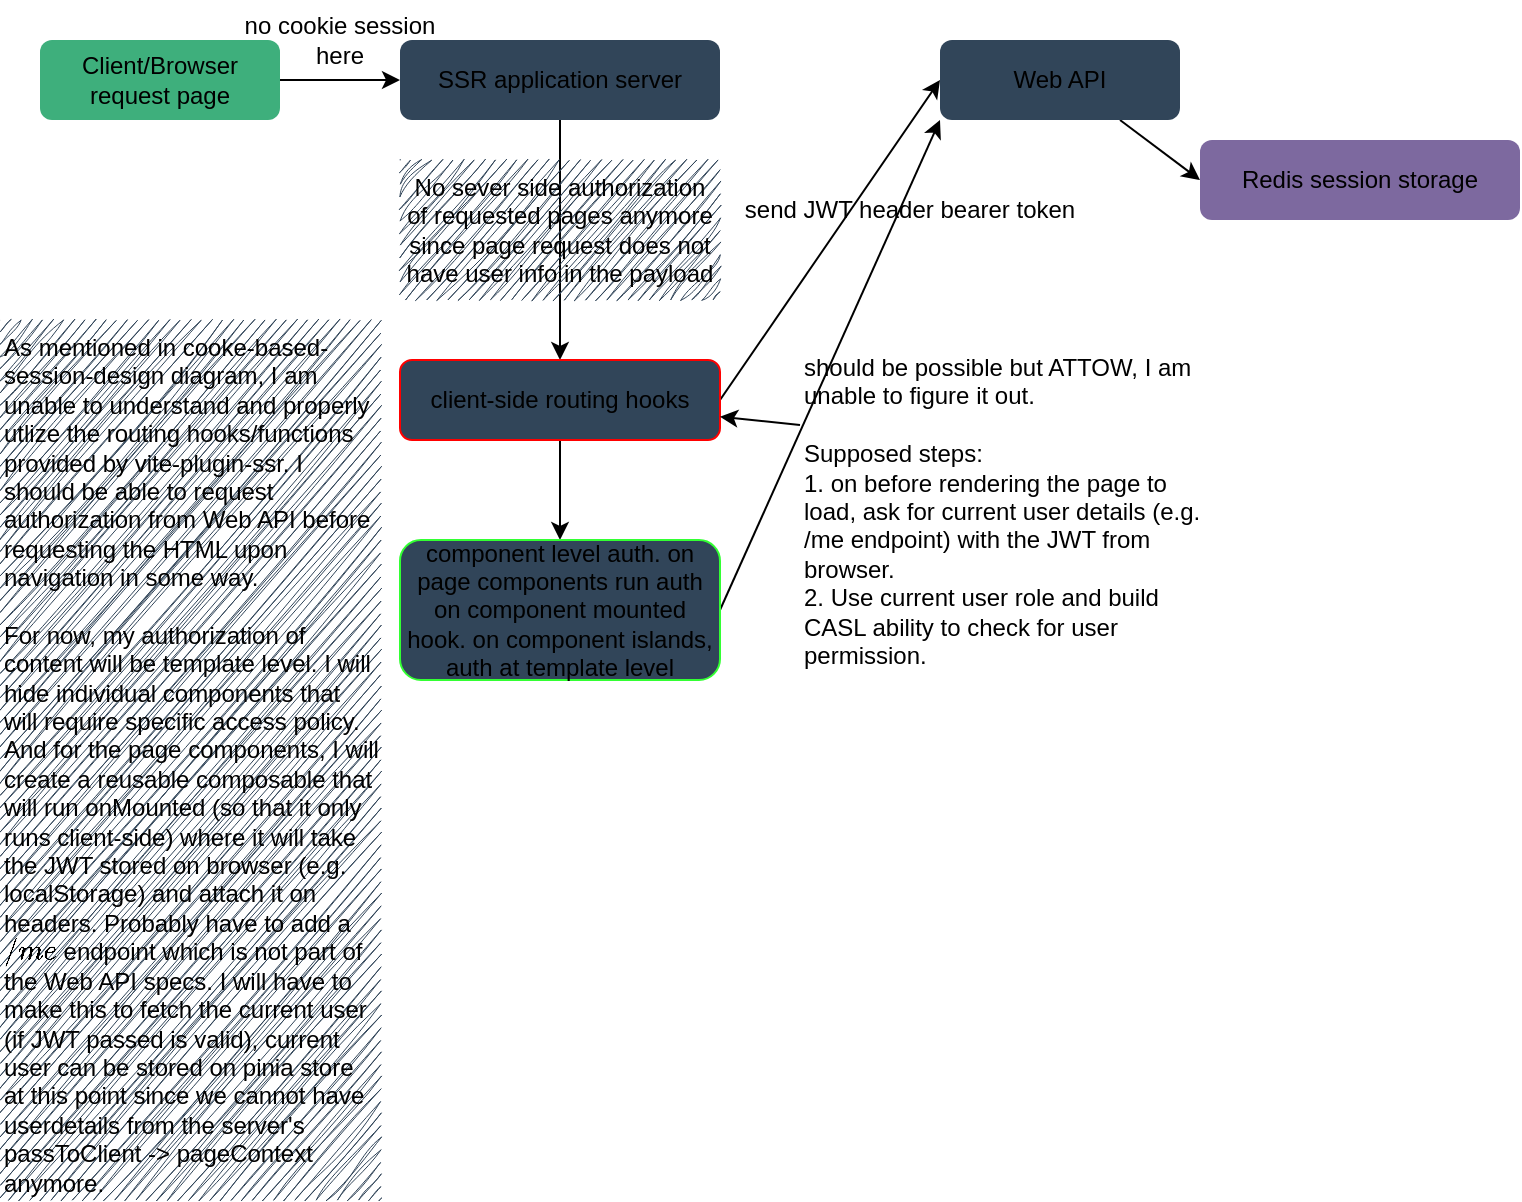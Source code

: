 <mxfile>
    <diagram id="uy3eqfMaQyZE9SiFHUju" name="Page-1">
        <mxGraphModel dx="1109" dy="489" grid="1" gridSize="10" guides="1" tooltips="1" connect="1" arrows="1" fold="1" page="1" pageScale="1" pageWidth="850" pageHeight="1100" math="0" shadow="0">
            <root>
                <mxCell id="0"/>
                <mxCell id="1" parent="0"/>
                <mxCell id="8" style="edgeStyle=none;html=1;exitX=1;exitY=0.5;exitDx=0;exitDy=0;entryX=0;entryY=0.5;entryDx=0;entryDy=0;" edge="1" parent="1" source="2" target="3">
                    <mxGeometry relative="1" as="geometry"/>
                </mxCell>
                <mxCell id="2" value="Client/Browser request page" style="rounded=1;whiteSpace=wrap;html=1;fillColor=#3EAF7C;strokeColor=none;" parent="1" vertex="1">
                    <mxGeometry x="60" y="60" width="120" height="40" as="geometry"/>
                </mxCell>
                <mxCell id="17" style="edgeStyle=none;html=1;exitX=0.5;exitY=1;exitDx=0;exitDy=0;" edge="1" parent="1" source="3" target="7">
                    <mxGeometry relative="1" as="geometry"/>
                </mxCell>
                <mxCell id="3" value="SSR application server" style="rounded=1;whiteSpace=wrap;html=1;fillColor=#314559;strokeColor=none;" parent="1" vertex="1">
                    <mxGeometry x="240" y="60" width="160" height="40" as="geometry"/>
                </mxCell>
                <mxCell id="4" value="No sever side authorization of requested pages anymore since page request does not have user info in the payload" style="rounded=0;whiteSpace=wrap;html=1;fillColor=#314559;strokeColor=none;glass=0;sketch=1;curveFitting=1;jiggle=2;shadow=0;" parent="1" vertex="1">
                    <mxGeometry x="240" y="120" width="160" height="70" as="geometry"/>
                </mxCell>
                <mxCell id="20" style="edgeStyle=none;html=1;exitX=0.75;exitY=1;exitDx=0;exitDy=0;entryX=0;entryY=0.5;entryDx=0;entryDy=0;" edge="1" parent="1" source="6" target="19">
                    <mxGeometry relative="1" as="geometry"/>
                </mxCell>
                <mxCell id="6" value="Web API" style="rounded=1;whiteSpace=wrap;html=1;fillColor=#314559;strokeColor=none;" vertex="1" parent="1">
                    <mxGeometry x="510" y="60" width="120" height="40" as="geometry"/>
                </mxCell>
                <mxCell id="12" style="edgeStyle=none;html=1;exitX=1;exitY=0.5;exitDx=0;exitDy=0;entryX=0;entryY=0.5;entryDx=0;entryDy=0;" edge="1" parent="1" source="7" target="6">
                    <mxGeometry relative="1" as="geometry">
                        <mxPoint x="500" y="90" as="targetPoint"/>
                    </mxGeometry>
                </mxCell>
                <mxCell id="16" style="edgeStyle=none;html=1;exitX=0.5;exitY=1;exitDx=0;exitDy=0;entryX=0.5;entryY=0;entryDx=0;entryDy=0;" edge="1" parent="1" source="7" target="15">
                    <mxGeometry relative="1" as="geometry"/>
                </mxCell>
                <mxCell id="7" value="client-side routing hooks" style="rounded=1;whiteSpace=wrap;html=1;fillColor=#314559;strokeColor=#FF0000;" vertex="1" parent="1">
                    <mxGeometry x="240" y="220" width="160" height="40" as="geometry"/>
                </mxCell>
                <mxCell id="9" value="no cookie session here" style="text;html=1;strokeColor=none;fillColor=none;align=center;verticalAlign=middle;whiteSpace=wrap;rounded=0;" vertex="1" parent="1">
                    <mxGeometry x="150" y="40" width="120" height="40" as="geometry"/>
                </mxCell>
                <mxCell id="10" value="As mentioned in cooke-based-session-design diagram, I am unable to understand and properly utlize the routing hooks/functions provided by vite-plugin-ssr. I should be able to request authorization from Web API before requesting the HTML upon navigation in some way.&lt;br&gt;&lt;br&gt;For now, my authorization of content will be template level. I will hide individual components that will require specific access policy. And for the page components, I will create a reusable composable that will run onMounted (so that it only runs client-side) where it will take the JWT stored on browser (e.g. localStorage) and attach it on headers. Probably have to add a `/me` endpoint which is not part of the Web API specs. I will have to make this to fetch the current user (if JWT passed is valid), current user can be stored on pinia store at this point since we cannot have userdetails from the server's passToClient -&amp;gt; pageContext anymore." style="rounded=0;whiteSpace=wrap;html=1;fillColor=#314559;strokeColor=none;glass=0;sketch=1;curveFitting=1;jiggle=2;shadow=0;align=left;verticalAlign=top;" vertex="1" parent="1">
                    <mxGeometry x="40" y="200" width="190" height="440" as="geometry"/>
                </mxCell>
                <mxCell id="13" value="send JWT header bearer token" style="text;html=1;strokeColor=none;fillColor=none;align=center;verticalAlign=middle;whiteSpace=wrap;rounded=0;" vertex="1" parent="1">
                    <mxGeometry x="410" y="130" width="170" height="30" as="geometry"/>
                </mxCell>
                <mxCell id="21" style="edgeStyle=none;html=1;exitX=0;exitY=0.25;exitDx=0;exitDy=0;" edge="1" parent="1" source="14" target="7">
                    <mxGeometry relative="1" as="geometry"/>
                </mxCell>
                <mxCell id="14" value="should be possible but ATTOW, I am unable to figure it out.&amp;nbsp;&lt;br&gt;&lt;br&gt;Supposed steps:&lt;br&gt;1. on before rendering the page to load, ask for current user details (e.g. /me endpoint) with the JWT from browser.&lt;br&gt;2. Use current user role and build CASL ability to check for user permission." style="text;html=1;strokeColor=none;fillColor=none;align=left;verticalAlign=top;whiteSpace=wrap;rounded=0;" vertex="1" parent="1">
                    <mxGeometry x="440" y="210" width="210" height="170" as="geometry"/>
                </mxCell>
                <mxCell id="18" style="edgeStyle=none;html=1;exitX=1;exitY=0.5;exitDx=0;exitDy=0;entryX=0;entryY=1;entryDx=0;entryDy=0;" edge="1" parent="1" source="15" target="6">
                    <mxGeometry relative="1" as="geometry"/>
                </mxCell>
                <mxCell id="15" value="component level auth. on page components run auth on component mounted hook. on component islands, auth at template level" style="rounded=1;whiteSpace=wrap;html=1;fillColor=#314559;strokeColor=#33FF33;" vertex="1" parent="1">
                    <mxGeometry x="240" y="310" width="160" height="70" as="geometry"/>
                </mxCell>
                <mxCell id="19" value="Redis session storage" style="rounded=1;whiteSpace=wrap;html=1;fillColor=#7D699F;strokeColor=none;" vertex="1" parent="1">
                    <mxGeometry x="640" y="110" width="160" height="40" as="geometry"/>
                </mxCell>
            </root>
        </mxGraphModel>
    </diagram>
</mxfile>